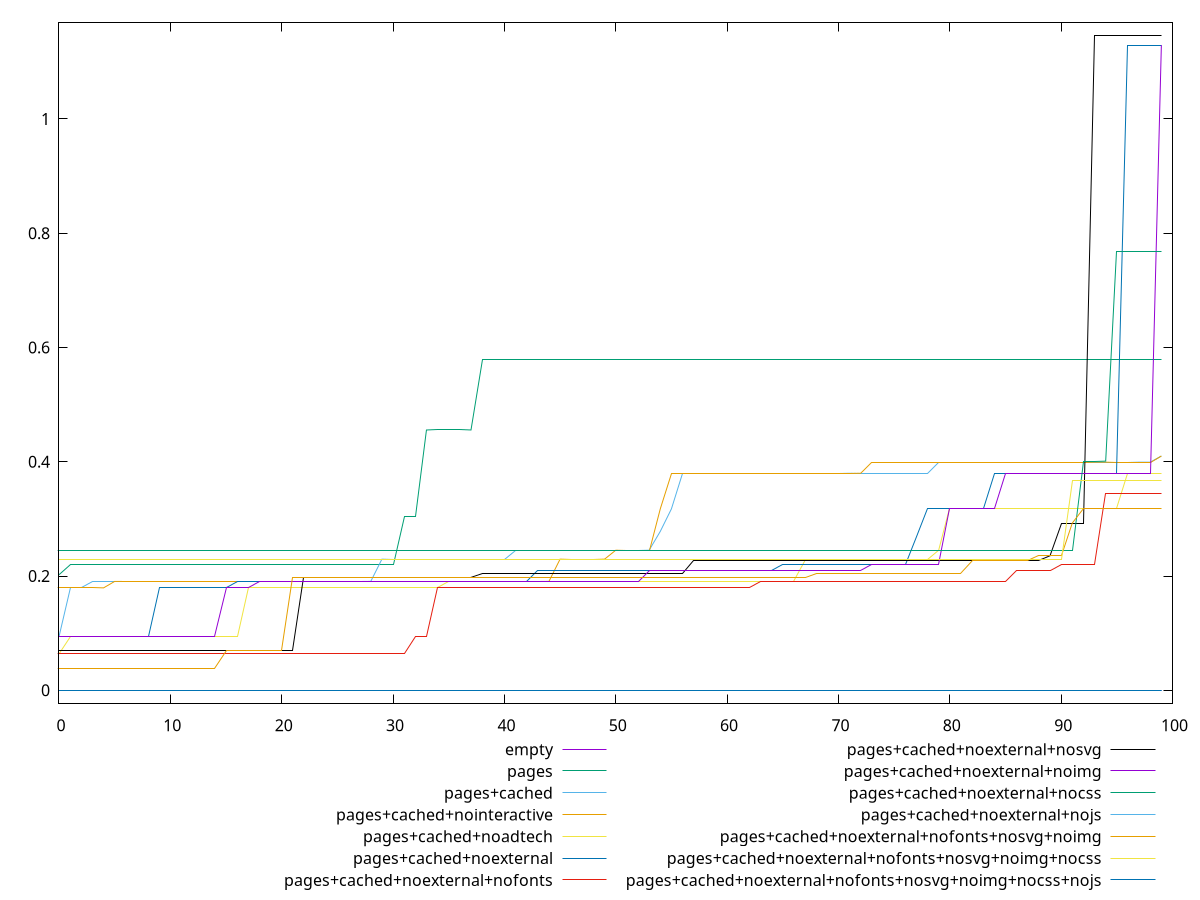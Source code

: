 reset
set terminal svg size 640, 620 enhanced background rgb 'white'
set output "reprap/cumulative-layout-shift/comparison/sorted/all_raw.svg"

$empty <<EOF
0 0
1 0
2 0
3 0
4 0
5 0
6 0
7 0
8 0
9 0
10 0
11 0
12 0
13 0
14 0
15 0
16 0
17 0
18 0
19 0
20 0
21 0
22 0
23 0
24 0
25 0
26 0
27 0
28 0
29 0
30 0
31 0
32 0
33 0
34 0
35 0
36 0
37 0
38 0
39 0
40 0
41 0
42 0
43 0
44 0
45 0
46 0
47 0
48 0
49 0
50 0
51 0
52 0
53 0
54 0
55 0
56 0
57 0
58 0
59 0
60 0
61 0
62 0
63 0
64 0
65 0
66 0
67 0
68 0
69 0
70 0
71 0
72 0
73 0
74 0
75 0
76 0
77 0
78 0
79 0
80 0
81 0
82 0
83 0
84 0
85 0
86 0
87 0
88 0
89 0
90 0
91 0
92 0
93 0
94 0
95 0
96 0
97 0
98 0
99 0
EOF

$pages <<EOF
0 0.20224875195821124
1 0.22079787508646645
2 0.22079885164896645
3 0.22080134730868867
4 0.22080134730868867
5 0.22080134730868867
6 0.22080134730868867
7 0.22080134730868867
8 0.22080134730868867
9 0.22080134730868867
10 0.22080134730868867
11 0.22080134730868867
12 0.22080134730868867
13 0.22080134730868867
14 0.2208040599822998
15 0.2208050365447998
16 0.22080698966979978
17 0.220807532204522
18 0.22081122144063314
19 0.22081317456563312
20 0.22081317456563312
21 0.22081317456563312
22 0.22081317456563312
23 0.22081317456563312
24 0.22081371710035536
25 0.220816321267022
26 0.2208189254336887
27 0.22081935946146647
28 0.22081935946146647
29 0.2208226146697998
30 0.2208286910586887
31 0.30492057545979817
32 0.30492057545979817
33 0.45557689052157935
34 0.4555830754174126
35 0.45558676465352377
36 0.455589260313246
37 0.45559544520907935
38 0.5788798402150472
39 0.5788808167775472
40 0.5788833124372694
41 0.5788833124372694
42 0.5788860251108805
43 0.5788870016733805
44 0.5788870016733805
45 0.5788870016733805
46 0.5788870016733805
47 0.5788870016733805
48 0.5788870016733805
49 0.5788870016733805
50 0.5788894973331027
51 0.5788894973331027
52 0.5788894973331027
53 0.5788894973331027
54 0.5788894973331027
55 0.5788894973331027
56 0.5788894973331027
57 0.5788894973331027
58 0.5788894973331027
59 0.5788894973331027
60 0.5788894973331027
61 0.5788894973331027
62 0.5788894973331027
63 0.5788894973331027
64 0.5788921014997694
65 0.5788921014997694
66 0.5788922100067139
67 0.5788922100067139
68 0.5788922100067139
69 0.5788922100067139
70 0.5788922100067139
71 0.5788922100067139
72 0.5788931865692138
73 0.5788931865692138
74 0.5788951396942139
75 0.5788951396942139
76 0.5788956822289361
77 0.5788956822289361
78 0.5788956822289361
79 0.5788956822289361
80 0.5788956822289361
81 0.5788982863956027
82 0.5788983949025472
83 0.5789013245900472
84 0.5789013245900472
85 0.5789013245900472
86 0.5789013245900472
87 0.5789013245900472
88 0.5789013245900472
89 0.5789013245900472
90 0.5789044712914361
91 0.5789052308400472
92 0.5789075094858805
93 0.5789075094858805
94 0.5789078350067138
95 0.5789106561872694
96 0.5789107646942139
97 0.5789169495900472
98 0.5789176006317138
99 0.5789194452497695
EOF

$pagesCached <<EOF
0 0.09390384928385416
1 0.1792535349527995
2 0.17925679016113286
3 0.19059552319844564
4 0.19059552319844564
5 0.19059552319844564
6 0.19059552319844564
7 0.19059552319844564
8 0.19059552319844564
9 0.19059747632344565
10 0.19059801885816788
11 0.19059801885816788
12 0.19059801885816788
13 0.19059801885816788
14 0.19059801885816788
15 0.19059801885816788
16 0.19059801885816788
17 0.19060073153177898
18 0.19060073153177898
19 0.19060073153177898
20 0.19060073153177898
21 0.19060170809427898
22 0.19060170809427898
23 0.19060170809427898
24 0.19060366121927896
25 0.19060366121927896
26 0.1906042037540012
27 0.19060680792066786
28 0.19063762389289016
29 0.22955163574218754
30 0.22955782063802085
31 0.22955782063802085
32 0.22955782063802085
33 0.22955782063802085
34 0.2295603162977431
35 0.2295630289713542
36 0.2295630289713542
37 0.2295665011935764
38 0.22956910536024308
39 0.22959688313802093
40 0.22959688313802093
41 0.2451891816457113
42 0.2451891816457113
43 0.2451891816457113
44 0.2451891816457113
45 0.2451916773054335
46 0.24519438997904464
47 0.24519438997904464
48 0.24519438997904464
49 0.24519536654154464
50 0.24519731966654462
51 0.24519786220126685
52 0.24520057487487798
53 0.24522010612487802
54 0.2781091435750326
55 0.3175345213148329
56 0.3798183212280273
57 0.37981832122802733
58 0.3798245061238606
59 0.37982450612386065
60 0.37982450612386065
61 0.37982450612386065
62 0.37982450612386065
63 0.37982450612386065
64 0.37982700178358286
65 0.37982700178358286
66 0.37982700178358286
67 0.37982700178358286
68 0.37982700178358286
69 0.37982971445719393
70 0.379830691019694
71 0.3798358993530273
72 0.37984924570719386
73 0.37985543060302723
74 0.37985792626274945
75 0.3798606389363605
76 0.3798606389363605
77 0.37986161549886055
78 0.37986356862386056
79 0.3992509517669677
80 0.39925713666280105
81 0.39925713666280105
82 0.39925963232252326
83 0.39925963232252326
84 0.39926234499613433
85 0.39926234499613433
86 0.3992633215586344
87 0.3992633215586344
88 0.3992633215586344
89 0.39926581721835663
90 0.39926581721835663
91 0.3992684213850233
92 0.3992684213850233
93 0.3992684213850233
94 0.3992685298919677
95 0.3992685298919677
96 0.3992720021141899
97 0.3992843719058565
98 0.39929934586418986
99 0.41005506981743695
EOF

$pagesCachedNointeractive <<EOF
0 0.1792506052652995
1 0.1792506052652995
2 0.17925158182779952
3 0.17925158182779952
4 0.1792535349527995
5 0.19058933830261232
6 0.19059454663594563
7 0.19059552319844564
8 0.19059552319844564
9 0.19059552319844564
10 0.19059552319844564
11 0.19059552319844564
12 0.19059801885816788
13 0.19059801885816788
14 0.19059801885816788
15 0.19059801885816788
16 0.19060073153177898
17 0.19060073153177898
18 0.19060073153177898
19 0.19060073153177898
20 0.19060073153177898
21 0.19060073153177898
22 0.19060170809427898
23 0.19060170809427898
24 0.19060366121927896
25 0.19060366121927896
26 0.1906039867401123
27 0.1906042037540012
28 0.19060680792066786
29 0.19060691642761232
30 0.19060691642761232
31 0.19060691642761232
32 0.19062547111511235
33 0.19062547111511235
34 0.19062644767761236
35 0.19062644767761236
36 0.1906289433373346
37 0.1906289433373346
38 0.1906316560109457
39 0.1906316560109457
40 0.1906316560109457
41 0.1906316560109457
42 0.19063458569844569
43 0.19063458569844569
44 0.19063762389289016
45 0.2295603162977431
46 0.2295630289713542
47 0.2295630289713542
48 0.2295665011935764
49 0.2296000298394098
50 0.2451891816457113
51 0.24519438997904464
52 0.24519731966654462
53 0.24520046636793352
54 0.3175345213148329
55 0.3798183212280273
56 0.3798183212280273
57 0.3798183212280273
58 0.3798183212280273
59 0.37982450612386065
60 0.37982450612386065
61 0.37982700178358286
62 0.37982971445719393
63 0.37982971445719393
64 0.379832644144694
65 0.379832644144694
66 0.37985543060302723
67 0.37985543060302723
68 0.37985543060302723
69 0.37985792626274945
70 0.3798606389363605
71 0.3798606389363605
72 0.37986671532524946
73 0.3992509517669677
74 0.39925713666280105
75 0.39925963232252326
76 0.39925963232252326
77 0.39926234499613433
78 0.39926234499613433
79 0.3992633215586344
80 0.3992652746836344
81 0.3992652746836344
82 0.3992652746836344
83 0.3992652746836344
84 0.39926581721835663
85 0.39926581721835663
86 0.39926831287807885
87 0.3992684213850233
88 0.3992684213850233
89 0.3992684213850233
90 0.3992685298919677
91 0.3992685298919677
92 0.3992685298919677
93 0.39928187624613426
94 0.3992932694753009
95 0.39929619916280096
96 0.39929934586418986
97 0.39929934586418986
98 0.3992994543711343
99 0.41002414533827036
EOF

$pagesCachedNoadtech <<EOF
0 0.0636767578125
1 0.0938739013671875
2 0.0938739013671875
3 0.0938739013671875
4 0.0938739013671875
5 0.0938739013671875
6 0.0938739013671875
7 0.0938739013671875
8 0.0938739013671875
9 0.0938739013671875
10 0.0938739013671875
11 0.0938739013671875
12 0.0938739013671875
13 0.0938739013671875
14 0.0938739013671875
15 0.0938739013671875
16 0.0938739013671875
17 0.17922065734863282
18 0.17922065734863282
19 0.17922065734863282
20 0.17922065734863282
21 0.17922065734863282
22 0.17922065734863282
23 0.17922065734863282
24 0.17922065734863282
25 0.17922065734863282
26 0.17922065734863282
27 0.17922065734863282
28 0.17922065734863282
29 0.17922065734863282
30 0.17922065734863282
31 0.17922065734863282
32 0.17922065734863282
33 0.17922065734863282
34 0.17922065734863282
35 0.1905707836151123
36 0.1905707836151123
37 0.1905707836151123
38 0.1905707836151123
39 0.1905707836151123
40 0.1905707836151123
41 0.1905707836151123
42 0.1905707836151123
43 0.1905707836151123
44 0.1905707836151123
45 0.1905707836151123
46 0.1905707836151123
47 0.1905707836151123
48 0.1905707836151123
49 0.1905707836151123
50 0.1905707836151123
51 0.1905707836151123
52 0.1905707836151123
53 0.1905707836151123
54 0.1905707836151123
55 0.1905707836151123
56 0.1905707836151123
57 0.1905707836151123
58 0.1905707836151123
59 0.1905707836151123
60 0.1905707836151123
61 0.1905707836151123
62 0.1905707836151123
63 0.1905707836151123
64 0.1905707836151123
65 0.1905707836151123
66 0.1905707836151123
67 0.2295330810546875
68 0.2295330810546875
69 0.2295330810546875
70 0.2295330810546875
71 0.2295330810546875
72 0.2295330810546875
73 0.2295330810546875
74 0.2295330810546875
75 0.2295330810546875
76 0.2295330810546875
77 0.2295330810546875
78 0.2295330810546875
79 0.24516444206237795
80 0.31750728607177736
81 0.31750728607177736
82 0.31750728607177736
83 0.31750728607177736
84 0.31750728607177736
85 0.31750728607177736
86 0.31750728607177736
87 0.31750728607177736
88 0.31750728607177736
89 0.31750728607177736
90 0.31750728607177736
91 0.31750728607177736
92 0.31750728607177736
93 0.31750728607177736
94 0.31750728607177736
95 0.31750728607177736
96 0.3797997665405274
97 0.3797997665405274
98 0.3797997665405274
99 0.3797997665405274
EOF

$pagesCachedNoexternal <<EOF
0 0.0938739013671875
1 0.0938739013671875
2 0.0938739013671875
3 0.0938739013671875
4 0.0938739013671875
5 0.0938739013671875
6 0.0938739013671875
7 0.0938739013671875
8 0.0938739013671875
9 0.17922065734863282
10 0.17922065734863282
11 0.17922065734863282
12 0.17922065734863282
13 0.17922065734863282
14 0.17922065734863282
15 0.17922065734863282
16 0.1905707836151123
17 0.1905707836151123
18 0.1905707836151123
19 0.1905707836151123
20 0.1905707836151123
21 0.1905707836151123
22 0.1905707836151123
23 0.1905707836151123
24 0.1905707836151123
25 0.1905707836151123
26 0.1905707836151123
27 0.1905707836151123
28 0.1905707836151123
29 0.1905707836151123
30 0.1905707836151123
31 0.1905707836151123
32 0.1905707836151123
33 0.1905707836151123
34 0.1905707836151123
35 0.1905707836151123
36 0.1905707836151123
37 0.1905707836151123
38 0.1905707836151123
39 0.1905707836151123
40 0.1905707836151123
41 0.1905707836151123
42 0.1905707836151123
43 0.20941780090332032
44 0.20941780090332032
45 0.20941780090332032
46 0.20941780090332032
47 0.20941780090332032
48 0.20941780090332032
49 0.20941780090332032
50 0.20941780090332032
51 0.20941780090332032
52 0.20941780090332032
53 0.20941780090332032
54 0.20941780090332032
55 0.20941780090332032
56 0.20941780090332032
57 0.20941780090332032
58 0.20941780090332032
59 0.20941780090332032
60 0.20941780090332032
61 0.20941780090332032
62 0.20941780090332032
63 0.20941780090332032
64 0.20941780090332032
65 0.2207679271697998
66 0.2207679271697998
67 0.2207679271697998
68 0.2207679271697998
69 0.2207679271697998
70 0.2207679271697998
71 0.2207679271697998
72 0.2207679271697998
73 0.2207679271697998
74 0.2207679271697998
75 0.2207679271697998
76 0.2207679271697998
77 0.2682928466796875
78 0.31750728607177736
79 0.31750728607177736
80 0.31750728607177736
81 0.31750728607177736
82 0.31750728607177736
83 0.31750728607177736
84 0.3797997665405274
85 0.3797997665405274
86 0.3797997665405274
87 0.3797997665405274
88 0.3797997665405274
89 0.3797997665405274
90 0.3797997665405274
91 0.3797997665405274
92 0.3797997665405274
93 0.3797997665405274
94 0.3797997665405274
95 0.3797997665405274
96 1.1291448974609375
97 1.1291448974609375
98 1.1291448974609375
99 1.1291448974609375
EOF

$pagesCachedNoexternalNofonts <<EOF
0 0.0636767578125
1 0.0636767578125
2 0.0636767578125
3 0.0636767578125
4 0.0636767578125
5 0.0636767578125
6 0.0636767578125
7 0.0636767578125
8 0.0636767578125
9 0.0636767578125
10 0.0636767578125
11 0.0636767578125
12 0.0636767578125
13 0.0636767578125
14 0.0636767578125
15 0.0636767578125
16 0.0636767578125
17 0.0636767578125
18 0.0636767578125
19 0.0636767578125
20 0.0636767578125
21 0.0636767578125
22 0.0636767578125
23 0.0636767578125
24 0.0636767578125
25 0.0636767578125
26 0.0636767578125
27 0.0636767578125
28 0.0636767578125
29 0.0636767578125
30 0.0636767578125
31 0.0636767578125
32 0.0938739013671875
33 0.0938739013671875
34 0.17922065734863282
35 0.17922065734863282
36 0.17922065734863282
37 0.17922065734863282
38 0.17922065734863282
39 0.17922065734863282
40 0.17922065734863282
41 0.17922065734863282
42 0.17922065734863282
43 0.17922065734863282
44 0.17922065734863282
45 0.17922065734863282
46 0.17922065734863282
47 0.17922065734863282
48 0.17922065734863282
49 0.17922065734863282
50 0.17922065734863282
51 0.17922065734863282
52 0.17922065734863282
53 0.17922065734863282
54 0.17922065734863282
55 0.17922065734863282
56 0.17922065734863282
57 0.17922065734863282
58 0.17922065734863282
59 0.17922065734863282
60 0.17922065734863282
61 0.17922065734863282
62 0.17922065734863282
63 0.1905707836151123
64 0.1905707836151123
65 0.1905707836151123
66 0.1905707836151123
67 0.1905707836151123
68 0.1905707836151123
69 0.1905707836151123
70 0.1905707836151123
71 0.1905707836151123
72 0.1905707836151123
73 0.1905707836151123
74 0.1905707836151123
75 0.1905707836151123
76 0.1905707836151123
77 0.1905707836151123
78 0.1905707836151123
79 0.1905707836151123
80 0.1905707836151123
81 0.1905707836151123
82 0.1905707836151123
83 0.1905707836151123
84 0.1905707836151123
85 0.1905707836151123
86 0.20941780090332032
87 0.20941780090332032
88 0.20941780090332032
89 0.20941780090332032
90 0.2207679271697998
91 0.2207679271697998
92 0.2207679271697998
93 0.2207679271697998
94 0.3436212158203125
95 0.3436212158203125
96 0.3436212158203125
97 0.3436212158203125
98 0.3436212158203125
99 0.3436212158203125
EOF

$pagesCachedNoexternalNosvg <<EOF
0 0.0691375732421875
1 0.0691375732421875
2 0.0691375732421875
3 0.0691375732421875
4 0.0691375732421875
5 0.0691375732421875
6 0.0691375732421875
7 0.0691375732421875
8 0.0691375732421875
9 0.0691375732421875
10 0.0691375732421875
11 0.0691375732421875
12 0.0691375732421875
13 0.0691375732421875
14 0.0691375732421875
15 0.0691375732421875
16 0.0691375732421875
17 0.0691375732421875
18 0.0691375732421875
19 0.0691375732421875
20 0.0691375732421875
21 0.0691375732421875
22 0.19667434692382812
23 0.19667434692382812
24 0.19667434692382812
25 0.19667434692382812
26 0.19667434692382812
27 0.19667434692382812
28 0.19667434692382812
29 0.19667434692382812
30 0.19667434692382812
31 0.19667434692382812
32 0.19667434692382812
33 0.19667434692382812
34 0.19667434692382812
35 0.19667434692382812
36 0.19667434692382812
37 0.19667434692382812
38 0.20527796427408854
39 0.20527796427408854
40 0.20527796427408854
41 0.20527796427408854
42 0.20527796427408854
43 0.20527796427408854
44 0.20527796427408854
45 0.20527796427408854
46 0.20527796427408854
47 0.20527796427408854
48 0.20527796427408854
49 0.20527796427408854
50 0.20527796427408854
51 0.20527796427408854
52 0.20527796427408854
53 0.20527796427408854
54 0.20527796427408854
55 0.20527796427408854
56 0.20527796427408854
57 0.22687149047851562
58 0.22687149047851562
59 0.22687149047851562
60 0.22687149047851562
61 0.22687149047851562
62 0.22687149047851562
63 0.22687149047851562
64 0.22687149047851562
65 0.22687149047851562
66 0.22687149047851562
67 0.22687149047851562
68 0.22687149047851562
69 0.22687149047851562
70 0.22687149047851562
71 0.22687149047851562
72 0.22687149047851562
73 0.22687149047851562
74 0.22687149047851562
75 0.22687149047851562
76 0.22687149047851562
77 0.22687149047851562
78 0.22687149047851562
79 0.22687149047851562
80 0.22687149047851562
81 0.22687149047851562
82 0.22687149047851562
83 0.22687149047851562
84 0.22687149047851562
85 0.22687149047851562
86 0.22687149047851562
87 0.22687149047851562
88 0.22687149047851562
89 0.23547510782877604
90 0.29268795013427734
91 0.29268795013427734
92 0.29268795013427734
93 1.1462412516276042
94 1.1462412516276042
95 1.1462412516276042
96 1.1462412516276042
97 1.1462412516276042
98 1.1462412516276042
99 1.1462412516276042
EOF

$pagesCachedNoexternalNoimg <<EOF
0 0.0938739013671875
1 0.0938739013671875
2 0.0938739013671875
3 0.0938739013671875
4 0.0938739013671875
5 0.0938739013671875
6 0.0938739013671875
7 0.0938739013671875
8 0.0938739013671875
9 0.0938739013671875
10 0.0938739013671875
11 0.0938739013671875
12 0.0938739013671875
13 0.0938739013671875
14 0.0938739013671875
15 0.17922065734863282
16 0.17922065734863282
17 0.17922065734863282
18 0.1905707836151123
19 0.1905707836151123
20 0.1905707836151123
21 0.1905707836151123
22 0.1905707836151123
23 0.1905707836151123
24 0.1905707836151123
25 0.1905707836151123
26 0.1905707836151123
27 0.1905707836151123
28 0.1905707836151123
29 0.1905707836151123
30 0.1905707836151123
31 0.1905707836151123
32 0.1905707836151123
33 0.1905707836151123
34 0.1905707836151123
35 0.1905707836151123
36 0.1905707836151123
37 0.1905707836151123
38 0.1905707836151123
39 0.1905707836151123
40 0.1905707836151123
41 0.1905707836151123
42 0.1905707836151123
43 0.1905707836151123
44 0.1905707836151123
45 0.1905707836151123
46 0.1905707836151123
47 0.1905707836151123
48 0.1905707836151123
49 0.1905707836151123
50 0.1905707836151123
51 0.1905707836151123
52 0.1905707836151123
53 0.20941780090332032
54 0.20941780090332032
55 0.20941780090332032
56 0.20941780090332032
57 0.20941780090332032
58 0.20941780090332032
59 0.20941780090332032
60 0.20941780090332032
61 0.20941780090332032
62 0.20941780090332032
63 0.20941780090332032
64 0.20941780090332032
65 0.20941780090332032
66 0.20941780090332032
67 0.20941780090332032
68 0.20941780090332032
69 0.20941780090332032
70 0.20941780090332032
71 0.20941780090332032
72 0.20941780090332032
73 0.2207679271697998
74 0.2207679271697998
75 0.2207679271697998
76 0.2207679271697998
77 0.2207679271697998
78 0.2207679271697998
79 0.2207679271697998
80 0.31750728607177736
81 0.31750728607177736
82 0.31750728607177736
83 0.31750728607177736
84 0.31750728607177736
85 0.3797997665405274
86 0.3797997665405274
87 0.3797997665405274
88 0.3797997665405274
89 0.3797997665405274
90 0.3797997665405274
91 0.3797997665405274
92 0.3797997665405274
93 0.3797997665405274
94 0.3797997665405274
95 0.3797997665405274
96 0.3797997665405274
97 0.3797997665405274
98 0.3797997665405274
99 1.1291448974609375
EOF

$pagesCachedNoexternalNocss <<EOF
0 0.24537114122178816
1 0.24537114122178816
2 0.24537114122178816
3 0.24537114122178816
4 0.24537114122178816
5 0.24537114122178816
6 0.24537114122178816
7 0.24537114122178816
8 0.24537114122178816
9 0.24537114122178816
10 0.24537114122178816
11 0.24537114122178816
12 0.24537114122178816
13 0.24537114122178816
14 0.24537114122178816
15 0.24537114122178816
16 0.24537114122178816
17 0.24537114122178816
18 0.24537114122178816
19 0.24537114122178816
20 0.24537114122178816
21 0.24537114122178816
22 0.24537114122178816
23 0.24537114122178816
24 0.24537114122178816
25 0.24537114122178816
26 0.24537114122178816
27 0.24537114122178816
28 0.24537114122178816
29 0.24537114122178816
30 0.24537114122178816
31 0.24537114122178816
32 0.24537114122178816
33 0.24537114122178816
34 0.24537114122178816
35 0.24537114122178816
36 0.24537114122178816
37 0.24537114122178816
38 0.24537114122178816
39 0.24537114122178816
40 0.24537114122178816
41 0.24537114122178816
42 0.24537114122178816
43 0.24537114122178816
44 0.24537114122178816
45 0.24537114122178816
46 0.24537114122178816
47 0.24537114122178816
48 0.24537114122178816
49 0.24537114122178816
50 0.24537114122178816
51 0.24537114122178816
52 0.24537114122178816
53 0.24537114122178816
54 0.24537114122178816
55 0.24537114122178816
56 0.24537114122178816
57 0.24537114122178816
58 0.24537114122178816
59 0.24537114122178816
60 0.24537114122178816
61 0.24537114122178816
62 0.24537114122178816
63 0.24537114122178816
64 0.24537114122178816
65 0.24537114122178816
66 0.24537114122178816
67 0.24537114122178816
68 0.24537114122178816
69 0.24537114122178816
70 0.24537114122178816
71 0.24537114122178816
72 0.24537114122178816
73 0.24537114122178816
74 0.24537114122178816
75 0.24537114122178816
76 0.24537114122178816
77 0.24537114122178816
78 0.24537114122178816
79 0.24537114122178816
80 0.24537114122178816
81 0.24537114122178816
82 0.24537114122178816
83 0.24537114122178816
84 0.24537114122178816
85 0.24537114122178816
86 0.24537114122178816
87 0.24537114122178816
88 0.24537114122178816
89 0.24537114122178816
90 0.24537114122178816
91 0.24537114122178816
92 0.40092286936442056
93 0.40092286936442056
94 0.4010815065171983
95 0.7674015206231011
96 0.7674015206231011
97 0.7674015206231011
98 0.7674015206231011
99 0.7674015206231011
EOF

$pagesCachedNoexternalNojs <<EOF
0 0
1 0
2 0
3 0
4 0
5 0
6 0
7 0
8 0
9 0
10 0
11 0
12 0
13 0
14 0
15 0
16 0
17 0
18 0
19 0
20 0
21 0
22 0
23 0
24 0
25 0
26 0
27 0
28 0
29 0
30 0
31 0
32 0
33 0
34 0
35 0
36 0
37 0
38 0
39 0
40 0
41 0
42 0
43 0
44 0
45 0
46 0
47 0
48 0
49 0
50 0
51 0
52 0
53 0
54 0
55 0
56 0
57 0
58 0
59 0
60 0
61 0
62 0
63 0
64 0
65 0
66 0
67 0
68 0
69 0
70 0
71 0
72 0
73 0
74 0
75 0
76 0
77 0
78 0
79 0
80 0
81 0
82 0
83 0
84 0
85 0
86 0
87 0
88 0
89 0
90 0
91 0
92 0
93 0
94 0
95 0
96 0
97 0
98 0
99 0
EOF

$pagesCachedNoexternalNofontsNosvgNoimg <<EOF
0 0.0389404296875
1 0.0389404296875
2 0.0389404296875
3 0.0389404296875
4 0.0389404296875
5 0.0389404296875
6 0.0389404296875
7 0.0389404296875
8 0.0389404296875
9 0.0389404296875
10 0.0389404296875
11 0.0389404296875
12 0.0389404296875
13 0.0389404296875
14 0.0389404296875
15 0.0691375732421875
16 0.0691375732421875
17 0.0691375732421875
18 0.0691375732421875
19 0.0691375732421875
20 0.0691375732421875
21 0.19667434692382812
22 0.19667434692382812
23 0.19667434692382812
24 0.19667434692382812
25 0.19667434692382812
26 0.19667434692382812
27 0.19667434692382812
28 0.19667434692382812
29 0.19667434692382812
30 0.19667434692382812
31 0.19667434692382812
32 0.19667434692382812
33 0.19667434692382812
34 0.19667434692382812
35 0.19667434692382812
36 0.19667434692382812
37 0.19667434692382812
38 0.19667434692382812
39 0.19667434692382812
40 0.19667434692382812
41 0.19667434692382812
42 0.19667434692382812
43 0.19667434692382812
44 0.19667434692382812
45 0.19667434692382812
46 0.19667434692382812
47 0.19667434692382812
48 0.19667434692382812
49 0.19667434692382812
50 0.19667434692382812
51 0.19667434692382812
52 0.19667434692382812
53 0.19667434692382812
54 0.19667434692382812
55 0.19667434692382812
56 0.19667434692382812
57 0.19667434692382812
58 0.19667434692382812
59 0.19667434692382812
60 0.19667434692382812
61 0.19667434692382812
62 0.19667434692382812
63 0.19667434692382812
64 0.19667434692382812
65 0.19667434692382812
66 0.19667434692382812
67 0.19667434692382812
68 0.20527796427408854
69 0.20527796427408854
70 0.20527796427408854
71 0.20527796427408854
72 0.20527796427408854
73 0.20527796427408854
74 0.20527796427408854
75 0.20527796427408854
76 0.20527796427408854
77 0.20527796427408854
78 0.20527796427408854
79 0.20527796427408854
80 0.20527796427408854
81 0.20527796427408854
82 0.22687149047851562
83 0.22687149047851562
84 0.22687149047851562
85 0.22687149047851562
86 0.22687149047851562
87 0.22687149047851562
88 0.23547510782877604
89 0.23547510782877604
90 0.23547510782877604
91 0.29268795013427734
92 0.3188018798828125
93 0.3188018798828125
94 0.3188018798828125
95 0.3188018798828125
96 0.3188018798828125
97 0.3188018798828125
98 0.3188018798828125
99 0.3188018798828125
EOF

$pagesCachedNoexternalNofontsNosvgNoimgNocss <<EOF
0 0.22853081597222222
1 0.22853081597222222
2 0.22853081597222222
3 0.22853081597222222
4 0.22853081597222222
5 0.22853081597222222
6 0.22853081597222222
7 0.22853081597222222
8 0.22853081597222222
9 0.22853081597222222
10 0.22853081597222222
11 0.22853081597222222
12 0.22853081597222222
13 0.22853081597222222
14 0.22853081597222222
15 0.22853081597222222
16 0.22853081597222222
17 0.22853081597222222
18 0.22853081597222222
19 0.22853081597222222
20 0.22853081597222222
21 0.22853081597222222
22 0.22853081597222222
23 0.22853081597222222
24 0.22853081597222222
25 0.22853081597222222
26 0.22853081597222222
27 0.22853081597222222
28 0.22853081597222222
29 0.22853081597222222
30 0.22853081597222222
31 0.22853081597222222
32 0.22853081597222222
33 0.22853081597222222
34 0.22853081597222222
35 0.22853081597222222
36 0.22853081597222222
37 0.22853081597222222
38 0.22853081597222222
39 0.22853081597222222
40 0.22853081597222222
41 0.22853081597222222
42 0.22853081597222222
43 0.22853081597222222
44 0.22853081597222222
45 0.22853081597222222
46 0.22853081597222222
47 0.22853081597222222
48 0.22853081597222222
49 0.22853081597222222
50 0.22853081597222222
51 0.22853081597222222
52 0.22853081597222222
53 0.22853081597222222
54 0.22853081597222222
55 0.22853081597222222
56 0.22853081597222222
57 0.22853081597222222
58 0.22853081597222222
59 0.22853081597222222
60 0.22853081597222222
61 0.22853081597222222
62 0.22853081597222222
63 0.22853081597222222
64 0.22853081597222222
65 0.22853081597222222
66 0.22853081597222222
67 0.22853081597222222
68 0.22853081597222222
69 0.22853081597222222
70 0.22853081597222222
71 0.22853081597222222
72 0.22853081597222222
73 0.22853081597222222
74 0.22935199652777777
75 0.22935199652777777
76 0.22935199652777777
77 0.22935199652777777
78 0.22935199652777777
79 0.22935199652777777
80 0.22935199652777777
81 0.22935199652777777
82 0.22935199652777777
83 0.22935199652777777
84 0.22935199652777777
85 0.22935199652777777
86 0.22935199652777777
87 0.22935199652777777
88 0.22935199652777777
89 0.22935199652777777
90 0.22935199652777777
91 0.3664786512586805
92 0.3664786512586805
93 0.3664786512586805
94 0.3664786512586805
95 0.3664786512586805
96 0.3664786512586805
97 0.3664786512586805
98 0.3664786512586805
99 0.3664786512586805
EOF

$pagesCachedNoexternalNofontsNosvgNoimgNocssNojs <<EOF
0 0
1 0
2 0
3 0
4 0
5 0
6 0
7 0
8 0
9 0
10 0
11 0
12 0
13 0
14 0
15 0
16 0
17 0
18 0
19 0
20 0
21 0
22 0
23 0
24 0
25 0
26 0
27 0
28 0
29 0
30 0
31 0
32 0
33 0
34 0
35 0
36 0
37 0
38 0
39 0
40 0
41 0
42 0
43 0
44 0
45 0
46 0
47 0
48 0
49 0
50 0
51 0
52 0
53 0
54 0
55 0
56 0
57 0
58 0
59 0
60 0
61 0
62 0
63 0
64 0
65 0
66 0
67 0
68 0
69 0
70 0
71 0
72 0
73 0
74 0
75 0
76 0
77 0
78 0
79 0
80 0
81 0
82 0
83 0
84 0
85 0
86 0
87 0
88 0
89 0
90 0
91 0
92 0
93 0
94 0
95 0
96 0
97 0
98 0
99 0
EOF

set key outside below
set yrange [-0.022924825032552082:1.1691660766601562]

plot \
  $empty title "empty" with line, \
  $pages title "pages" with line, \
  $pagesCached title "pages+cached" with line, \
  $pagesCachedNointeractive title "pages+cached+nointeractive" with line, \
  $pagesCachedNoadtech title "pages+cached+noadtech" with line, \
  $pagesCachedNoexternal title "pages+cached+noexternal" with line, \
  $pagesCachedNoexternalNofonts title "pages+cached+noexternal+nofonts" with line, \
  $pagesCachedNoexternalNosvg title "pages+cached+noexternal+nosvg" with line, \
  $pagesCachedNoexternalNoimg title "pages+cached+noexternal+noimg" with line, \
  $pagesCachedNoexternalNocss title "pages+cached+noexternal+nocss" with line, \
  $pagesCachedNoexternalNojs title "pages+cached+noexternal+nojs" with line, \
  $pagesCachedNoexternalNofontsNosvgNoimg title "pages+cached+noexternal+nofonts+nosvg+noimg" with line, \
  $pagesCachedNoexternalNofontsNosvgNoimgNocss title "pages+cached+noexternal+nofonts+nosvg+noimg+nocss" with line, \
  $pagesCachedNoexternalNofontsNosvgNoimgNocssNojs title "pages+cached+noexternal+nofonts+nosvg+noimg+nocss+nojs" with line, \


reset